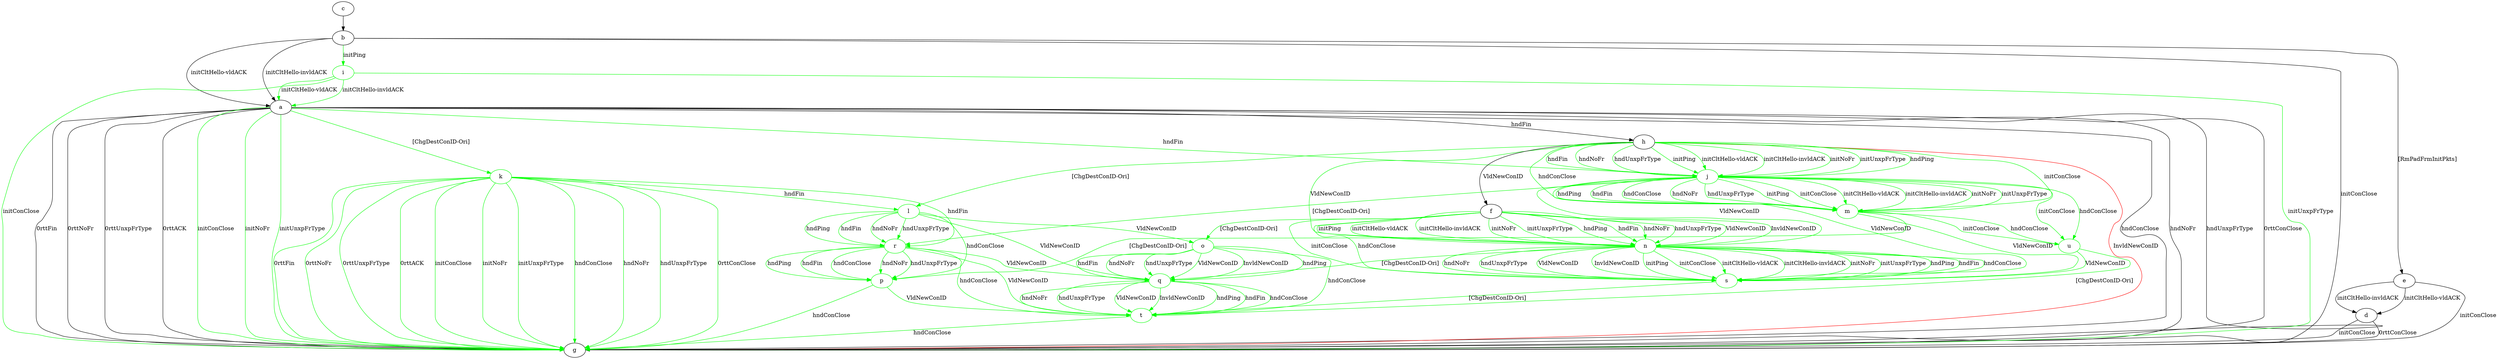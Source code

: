 digraph "" {
	a -> g	[key=0,
		label="hndConClose "];
	a -> g	[key=1,
		label="hndNoFr "];
	a -> g	[key=2,
		label="hndUnxpFrType "];
	a -> g	[key=3,
		label="0rttConClose "];
	a -> g	[key=4,
		label="0rttFin "];
	a -> g	[key=5,
		label="0rttNoFr "];
	a -> g	[key=6,
		label="0rttUnxpFrType "];
	a -> g	[key=7,
		label="0rttACK "];
	a -> g	[key=8,
		color=green,
		label="initConClose "];
	a -> g	[key=9,
		color=green,
		label="initNoFr "];
	a -> g	[key=10,
		color=green,
		label="initUnxpFrType "];
	a -> h	[key=0,
		label="hndFin "];
	j	[color=green];
	a -> j	[key=0,
		color=green,
		label="hndFin "];
	k	[color=green];
	a -> k	[key=0,
		color=green,
		label="[ChgDestConID-Ori] "];
	b -> a	[key=0,
		label="initCltHello-vldACK "];
	b -> a	[key=1,
		label="initCltHello-invldACK "];
	b -> e	[key=0,
		label="[RmPadFrmInitPkts] "];
	b -> g	[key=0,
		label="initConClose "];
	i	[color=green];
	b -> i	[key=0,
		color=green,
		label="initPing "];
	c -> b	[key=0];
	d -> g	[key=0,
		label="initConClose "];
	d -> g	[key=1,
		label="0rttConClose "];
	e -> d	[key=0,
		label="initCltHello-vldACK "];
	e -> d	[key=1,
		label="initCltHello-invldACK "];
	e -> g	[key=0,
		label="initConClose "];
	n	[color=green];
	f -> n	[key=0,
		color=green,
		label="initPing "];
	f -> n	[key=1,
		color=green,
		label="initCltHello-vldACK "];
	f -> n	[key=2,
		color=green,
		label="initCltHello-invldACK "];
	f -> n	[key=3,
		color=green,
		label="initNoFr "];
	f -> n	[key=4,
		color=green,
		label="initUnxpFrType "];
	f -> n	[key=5,
		color=green,
		label="hndPing "];
	f -> n	[key=6,
		color=green,
		label="hndFin "];
	f -> n	[key=7,
		color=green,
		label="hndNoFr "];
	f -> n	[key=8,
		color=green,
		label="hndUnxpFrType "];
	f -> n	[key=9,
		color=green,
		label="VldNewConID "];
	f -> n	[key=10,
		color=green,
		label="InvldNewConID "];
	o	[color=green];
	f -> o	[key=0,
		color=green,
		label="[ChgDestConID-Ori] "];
	s	[color=green];
	f -> s	[key=0,
		color=green,
		label="initConClose "];
	f -> s	[key=1,
		color=green,
		label="hndConClose "];
	h -> f	[key=0,
		label="VldNewConID "];
	h -> g	[key=0,
		color=red,
		label="InvldNewConID "];
	h -> j	[key=0,
		color=green,
		label="initPing "];
	h -> j	[key=1,
		color=green,
		label="initCltHello-vldACK "];
	h -> j	[key=2,
		color=green,
		label="initCltHello-invldACK "];
	h -> j	[key=3,
		color=green,
		label="initNoFr "];
	h -> j	[key=4,
		color=green,
		label="initUnxpFrType "];
	h -> j	[key=5,
		color=green,
		label="hndPing "];
	h -> j	[key=6,
		color=green,
		label="hndFin "];
	h -> j	[key=7,
		color=green,
		label="hndNoFr "];
	h -> j	[key=8,
		color=green,
		label="hndUnxpFrType "];
	l	[color=green];
	h -> l	[key=0,
		color=green,
		label="[ChgDestConID-Ori] "];
	m	[color=green];
	h -> m	[key=0,
		color=green,
		label="initConClose "];
	h -> m	[key=1,
		color=green,
		label="hndConClose "];
	h -> n	[key=0,
		color=green,
		label="VldNewConID "];
	i -> a	[key=0,
		color=green,
		label="initCltHello-vldACK "];
	i -> a	[key=1,
		color=green,
		label="initCltHello-invldACK "];
	i -> g	[key=0,
		color=green,
		label="initConClose "];
	i -> g	[key=1,
		color=green,
		label="initUnxpFrType "];
	j -> m	[key=0,
		color=green,
		label="initPing "];
	j -> m	[key=1,
		color=green,
		label="initConClose "];
	j -> m	[key=2,
		color=green,
		label="initCltHello-vldACK "];
	j -> m	[key=3,
		color=green,
		label="initCltHello-invldACK "];
	j -> m	[key=4,
		color=green,
		label="initNoFr "];
	j -> m	[key=5,
		color=green,
		label="initUnxpFrType "];
	j -> m	[key=6,
		color=green,
		label="hndPing "];
	j -> m	[key=7,
		color=green,
		label="hndFin "];
	j -> m	[key=8,
		color=green,
		label="hndConClose "];
	j -> m	[key=9,
		color=green,
		label="hndNoFr "];
	j -> m	[key=10,
		color=green,
		label="hndUnxpFrType "];
	j -> n	[key=0,
		color=green,
		label="VldNewConID "];
	r	[color=green];
	j -> r	[key=0,
		color=green,
		label="[ChgDestConID-Ori] "];
	j -> s	[key=0,
		color=green,
		label="VldNewConID "];
	u	[color=green];
	j -> u	[key=0,
		color=green,
		label="initConClose "];
	j -> u	[key=1,
		color=green,
		label="hndConClose "];
	k -> g	[key=0,
		color=green,
		label="initConClose "];
	k -> g	[key=1,
		color=green,
		label="initNoFr "];
	k -> g	[key=2,
		color=green,
		label="initUnxpFrType "];
	k -> g	[key=3,
		color=green,
		label="hndConClose "];
	k -> g	[key=4,
		color=green,
		label="hndNoFr "];
	k -> g	[key=5,
		color=green,
		label="hndUnxpFrType "];
	k -> g	[key=6,
		color=green,
		label="0rttConClose "];
	k -> g	[key=7,
		color=green,
		label="0rttFin "];
	k -> g	[key=8,
		color=green,
		label="0rttNoFr "];
	k -> g	[key=9,
		color=green,
		label="0rttUnxpFrType "];
	k -> g	[key=10,
		color=green,
		label="0rttACK "];
	k -> l	[key=0,
		color=green,
		label="hndFin "];
	k -> r	[key=0,
		color=green,
		label="hndFin "];
	l -> o	[key=0,
		color=green,
		label="VldNewConID "];
	p	[color=green];
	l -> p	[key=0,
		color=green,
		label="hndConClose "];
	q	[color=green];
	l -> q	[key=0,
		color=green,
		label="VldNewConID "];
	l -> r	[key=0,
		color=green,
		label="hndPing "];
	l -> r	[key=1,
		color=green,
		label="hndFin "];
	l -> r	[key=2,
		color=green,
		label="hndNoFr "];
	l -> r	[key=3,
		color=green,
		label="hndUnxpFrType "];
	m -> p	[key=0,
		color=green,
		label="[ChgDestConID-Ori] "];
	m -> s	[key=0,
		color=green,
		label="VldNewConID "];
	m -> u	[key=0,
		color=green,
		label="initConClose "];
	m -> u	[key=1,
		color=green,
		label="hndConClose "];
	n -> q	[key=0,
		color=green,
		label="[ChgDestConID-Ori] "];
	n -> s	[key=0,
		color=green,
		label="initPing "];
	n -> s	[key=1,
		color=green,
		label="initConClose "];
	n -> s	[key=2,
		color=green,
		label="initCltHello-vldACK "];
	n -> s	[key=3,
		color=green,
		label="initCltHello-invldACK "];
	n -> s	[key=4,
		color=green,
		label="initNoFr "];
	n -> s	[key=5,
		color=green,
		label="initUnxpFrType "];
	n -> s	[key=6,
		color=green,
		label="hndPing "];
	n -> s	[key=7,
		color=green,
		label="hndFin "];
	n -> s	[key=8,
		color=green,
		label="hndConClose "];
	n -> s	[key=9,
		color=green,
		label="hndNoFr "];
	n -> s	[key=10,
		color=green,
		label="hndUnxpFrType "];
	n -> s	[key=11,
		color=green,
		label="VldNewConID "];
	n -> s	[key=12,
		color=green,
		label="InvldNewConID "];
	o -> q	[key=0,
		color=green,
		label="hndPing "];
	o -> q	[key=1,
		color=green,
		label="hndFin "];
	o -> q	[key=2,
		color=green,
		label="hndNoFr "];
	o -> q	[key=3,
		color=green,
		label="hndUnxpFrType "];
	o -> q	[key=4,
		color=green,
		label="VldNewConID "];
	o -> q	[key=5,
		color=green,
		label="InvldNewConID "];
	t	[color=green];
	o -> t	[key=0,
		color=green,
		label="hndConClose "];
	p -> g	[key=0,
		color=green,
		label="hndConClose "];
	p -> t	[key=0,
		color=green,
		label="VldNewConID "];
	q -> t	[key=0,
		color=green,
		label="hndPing "];
	q -> t	[key=1,
		color=green,
		label="hndFin "];
	q -> t	[key=2,
		color=green,
		label="hndConClose "];
	q -> t	[key=3,
		color=green,
		label="hndNoFr "];
	q -> t	[key=4,
		color=green,
		label="hndUnxpFrType "];
	q -> t	[key=5,
		color=green,
		label="VldNewConID "];
	q -> t	[key=6,
		color=green,
		label="InvldNewConID "];
	r -> p	[key=0,
		color=green,
		label="hndPing "];
	r -> p	[key=1,
		color=green,
		label="hndFin "];
	r -> p	[key=2,
		color=green,
		label="hndConClose "];
	r -> p	[key=3,
		color=green,
		label="hndNoFr "];
	r -> p	[key=4,
		color=green,
		label="hndUnxpFrType "];
	r -> q	[key=0,
		color=green,
		label="VldNewConID "];
	r -> t	[key=0,
		color=green,
		label="hndConClose "];
	r -> t	[key=1,
		color=green,
		label="VldNewConID "];
	s -> t	[key=0,
		color=green,
		label="[ChgDestConID-Ori] "];
	t -> g	[key=0,
		color=green,
		label="hndConClose "];
	u -> s	[key=0,
		color=green,
		label="VldNewConID "];
	u -> t	[key=0,
		color=green,
		label="[ChgDestConID-Ori] "];
}
